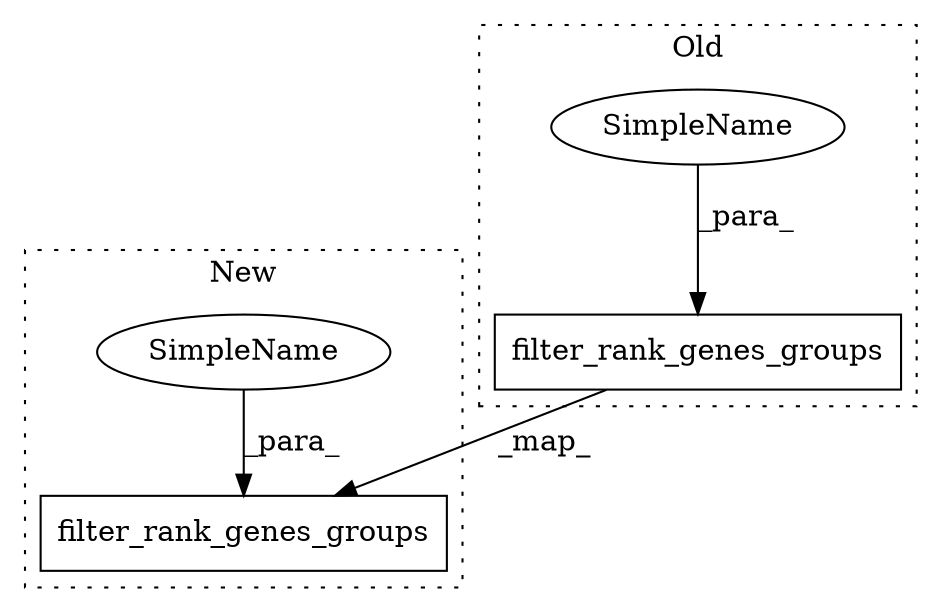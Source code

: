 digraph G {
subgraph cluster0 {
1 [label="filter_rank_genes_groups" a="32" s="1580,1610" l="25,1" shape="box"];
4 [label="SimpleName" a="42" s="1605" l="5" shape="ellipse"];
label = "Old";
style="dotted";
}
subgraph cluster1 {
2 [label="filter_rank_genes_groups" a="32" s="1536,1565" l="25,1" shape="box"];
3 [label="SimpleName" a="42" s="1561" l="4" shape="ellipse"];
label = "New";
style="dotted";
}
1 -> 2 [label="_map_"];
3 -> 2 [label="_para_"];
4 -> 1 [label="_para_"];
}